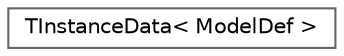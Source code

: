digraph "Graphical Class Hierarchy"
{
 // INTERACTIVE_SVG=YES
 // LATEX_PDF_SIZE
  bgcolor="transparent";
  edge [fontname=Helvetica,fontsize=10,labelfontname=Helvetica,labelfontsize=10];
  node [fontname=Helvetica,fontsize=10,shape=box,height=0.2,width=0.4];
  rankdir="LR";
  Node0 [id="Node000000",label="TInstanceData\< ModelDef \>",height=0.2,width=0.4,color="grey40", fillcolor="white", style="filled",URL="$d2/d6d/structTInstanceData.html",tooltip=" "];
}
